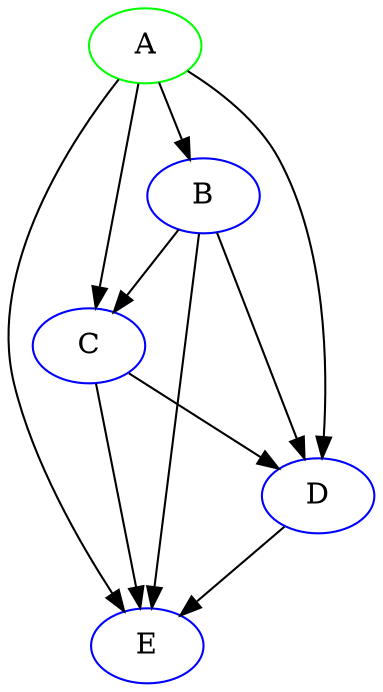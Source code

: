 digraph {
A [color=green]
B [color=blue]
C [color=blue]
D [color=blue]
E [color=blue]
 A -> B
 A -> C
 A -> D
 A -> E
 B -> C
 B -> D
 B -> E
 C -> D
 C -> E
 D -> E
}
